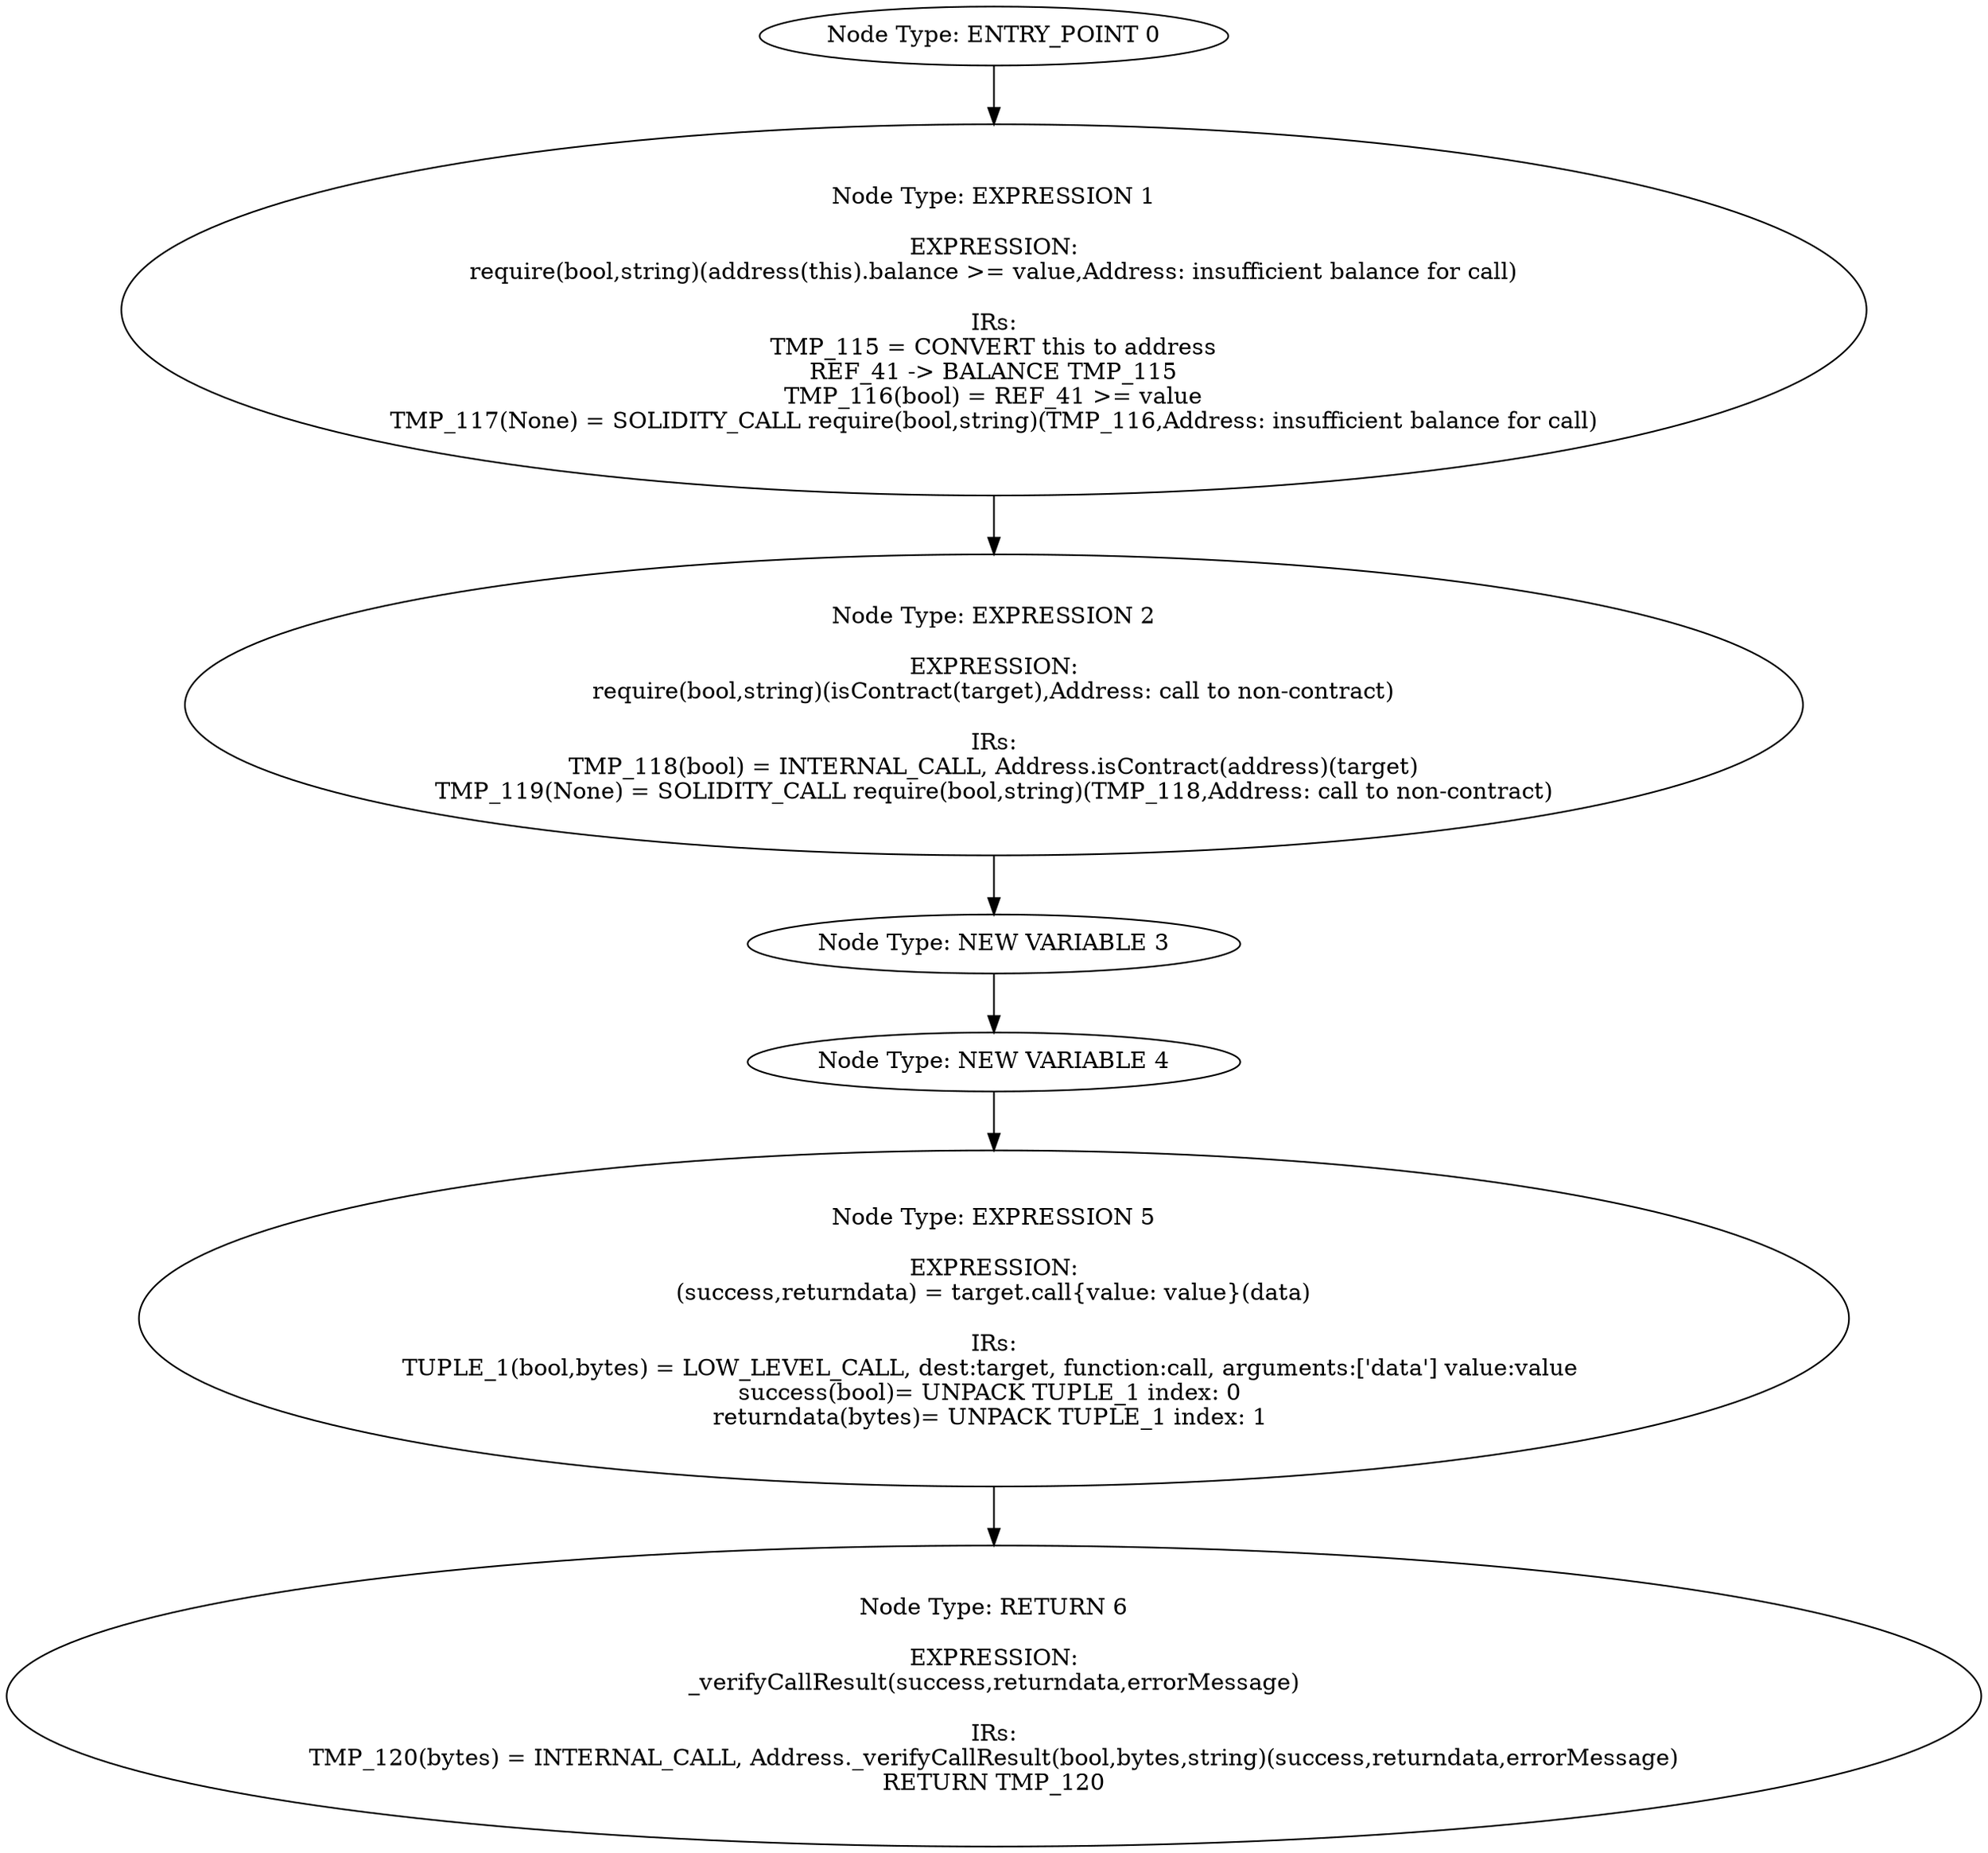 digraph{
0[label="Node Type: ENTRY_POINT 0
"];
0->1;
1[label="Node Type: EXPRESSION 1

EXPRESSION:
require(bool,string)(address(this).balance >= value,Address: insufficient balance for call)

IRs:
TMP_115 = CONVERT this to address
REF_41 -> BALANCE TMP_115
TMP_116(bool) = REF_41 >= value
TMP_117(None) = SOLIDITY_CALL require(bool,string)(TMP_116,Address: insufficient balance for call)"];
1->2;
2[label="Node Type: EXPRESSION 2

EXPRESSION:
require(bool,string)(isContract(target),Address: call to non-contract)

IRs:
TMP_118(bool) = INTERNAL_CALL, Address.isContract(address)(target)
TMP_119(None) = SOLIDITY_CALL require(bool,string)(TMP_118,Address: call to non-contract)"];
2->3;
3[label="Node Type: NEW VARIABLE 3
"];
3->4;
4[label="Node Type: NEW VARIABLE 4
"];
4->5;
5[label="Node Type: EXPRESSION 5

EXPRESSION:
(success,returndata) = target.call{value: value}(data)

IRs:
TUPLE_1(bool,bytes) = LOW_LEVEL_CALL, dest:target, function:call, arguments:['data'] value:value 
success(bool)= UNPACK TUPLE_1 index: 0 
returndata(bytes)= UNPACK TUPLE_1 index: 1 "];
5->6;
6[label="Node Type: RETURN 6

EXPRESSION:
_verifyCallResult(success,returndata,errorMessage)

IRs:
TMP_120(bytes) = INTERNAL_CALL, Address._verifyCallResult(bool,bytes,string)(success,returndata,errorMessage)
RETURN TMP_120"];
}
